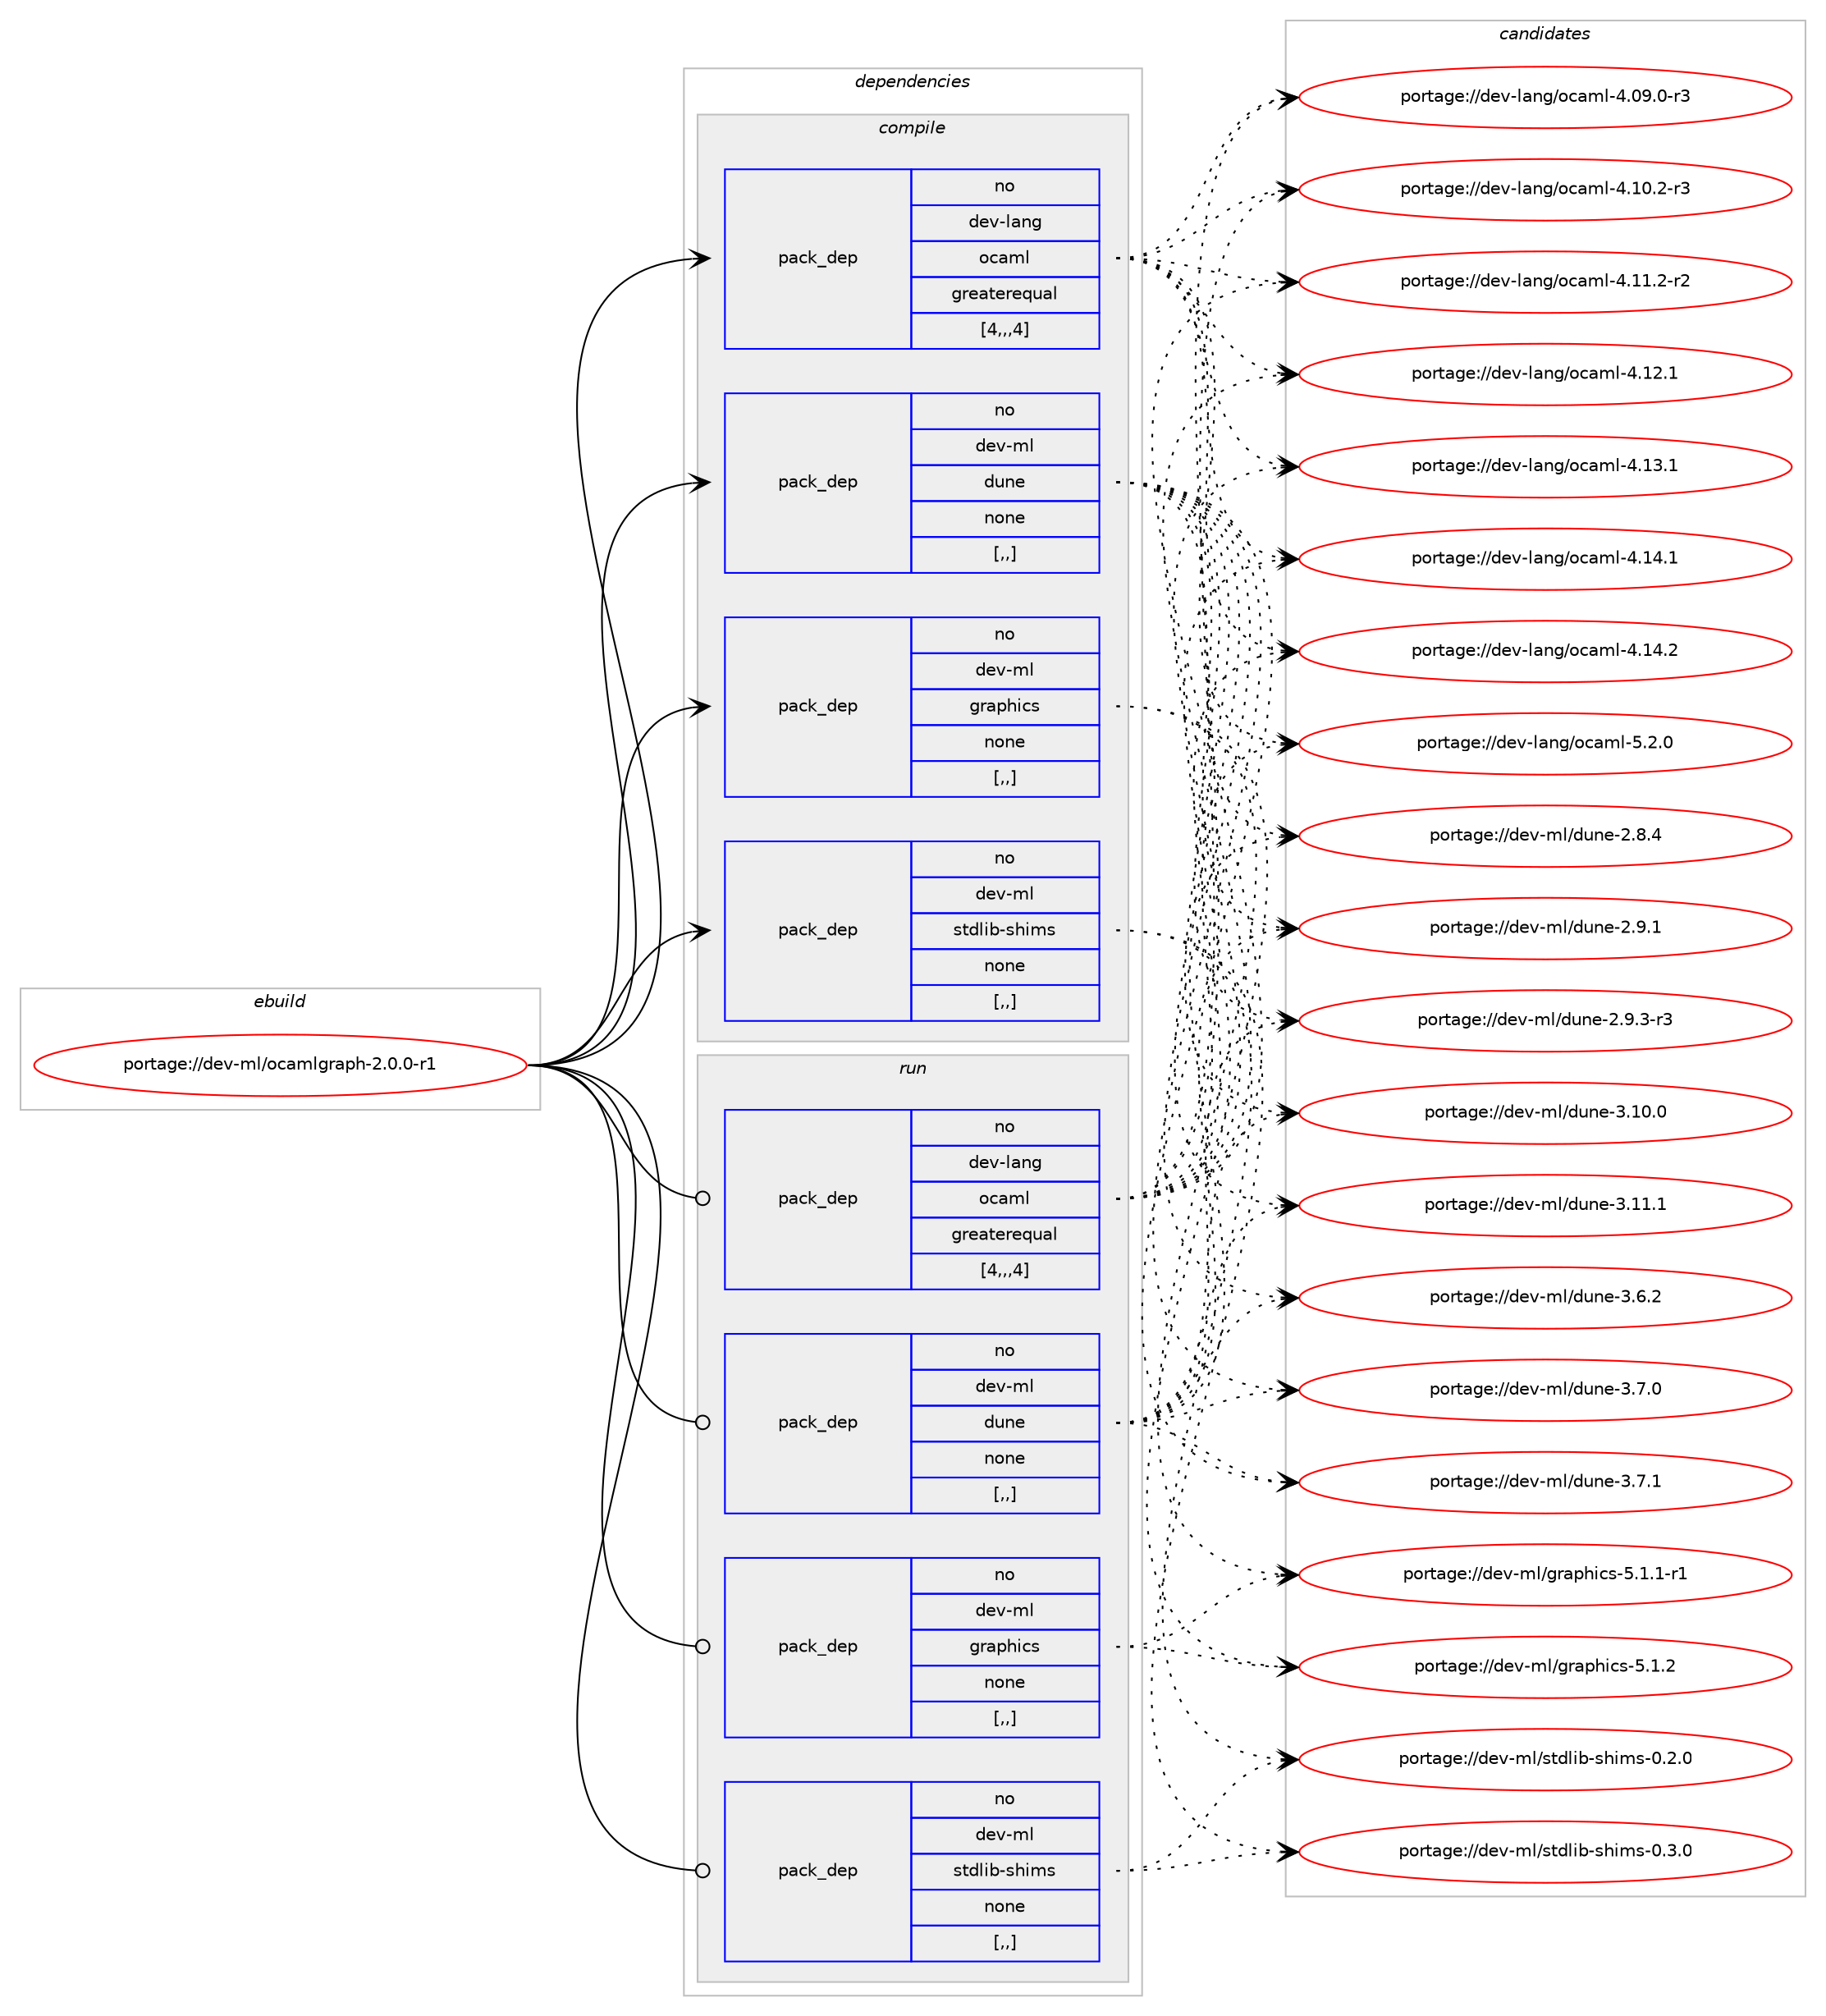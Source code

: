 digraph prolog {

# *************
# Graph options
# *************

newrank=true;
concentrate=true;
compound=true;
graph [rankdir=LR,fontname=Helvetica,fontsize=10,ranksep=1.5];#, ranksep=2.5, nodesep=0.2];
edge  [arrowhead=vee];
node  [fontname=Helvetica,fontsize=10];

# **********
# The ebuild
# **********

subgraph cluster_leftcol {
color=gray;
rank=same;
label=<<i>ebuild</i>>;
id [label="portage://dev-ml/ocamlgraph-2.0.0-r1", color=red, width=4, href="../dev-ml/ocamlgraph-2.0.0-r1.svg"];
}

# ****************
# The dependencies
# ****************

subgraph cluster_midcol {
color=gray;
label=<<i>dependencies</i>>;
subgraph cluster_compile {
fillcolor="#eeeeee";
style=filled;
label=<<i>compile</i>>;
subgraph pack88118 {
dependency118126 [label=<<TABLE BORDER="0" CELLBORDER="1" CELLSPACING="0" CELLPADDING="4" WIDTH="220"><TR><TD ROWSPAN="6" CELLPADDING="30">pack_dep</TD></TR><TR><TD WIDTH="110">no</TD></TR><TR><TD>dev-lang</TD></TR><TR><TD>ocaml</TD></TR><TR><TD>greaterequal</TD></TR><TR><TD>[4,,,4]</TD></TR></TABLE>>, shape=none, color=blue];
}
id:e -> dependency118126:w [weight=20,style="solid",arrowhead="vee"];
subgraph pack88119 {
dependency118127 [label=<<TABLE BORDER="0" CELLBORDER="1" CELLSPACING="0" CELLPADDING="4" WIDTH="220"><TR><TD ROWSPAN="6" CELLPADDING="30">pack_dep</TD></TR><TR><TD WIDTH="110">no</TD></TR><TR><TD>dev-ml</TD></TR><TR><TD>dune</TD></TR><TR><TD>none</TD></TR><TR><TD>[,,]</TD></TR></TABLE>>, shape=none, color=blue];
}
id:e -> dependency118127:w [weight=20,style="solid",arrowhead="vee"];
subgraph pack88120 {
dependency118128 [label=<<TABLE BORDER="0" CELLBORDER="1" CELLSPACING="0" CELLPADDING="4" WIDTH="220"><TR><TD ROWSPAN="6" CELLPADDING="30">pack_dep</TD></TR><TR><TD WIDTH="110">no</TD></TR><TR><TD>dev-ml</TD></TR><TR><TD>graphics</TD></TR><TR><TD>none</TD></TR><TR><TD>[,,]</TD></TR></TABLE>>, shape=none, color=blue];
}
id:e -> dependency118128:w [weight=20,style="solid",arrowhead="vee"];
subgraph pack88121 {
dependency118129 [label=<<TABLE BORDER="0" CELLBORDER="1" CELLSPACING="0" CELLPADDING="4" WIDTH="220"><TR><TD ROWSPAN="6" CELLPADDING="30">pack_dep</TD></TR><TR><TD WIDTH="110">no</TD></TR><TR><TD>dev-ml</TD></TR><TR><TD>stdlib-shims</TD></TR><TR><TD>none</TD></TR><TR><TD>[,,]</TD></TR></TABLE>>, shape=none, color=blue];
}
id:e -> dependency118129:w [weight=20,style="solid",arrowhead="vee"];
}
subgraph cluster_compileandrun {
fillcolor="#eeeeee";
style=filled;
label=<<i>compile and run</i>>;
}
subgraph cluster_run {
fillcolor="#eeeeee";
style=filled;
label=<<i>run</i>>;
subgraph pack88122 {
dependency118130 [label=<<TABLE BORDER="0" CELLBORDER="1" CELLSPACING="0" CELLPADDING="4" WIDTH="220"><TR><TD ROWSPAN="6" CELLPADDING="30">pack_dep</TD></TR><TR><TD WIDTH="110">no</TD></TR><TR><TD>dev-lang</TD></TR><TR><TD>ocaml</TD></TR><TR><TD>greaterequal</TD></TR><TR><TD>[4,,,4]</TD></TR></TABLE>>, shape=none, color=blue];
}
id:e -> dependency118130:w [weight=20,style="solid",arrowhead="odot"];
subgraph pack88123 {
dependency118131 [label=<<TABLE BORDER="0" CELLBORDER="1" CELLSPACING="0" CELLPADDING="4" WIDTH="220"><TR><TD ROWSPAN="6" CELLPADDING="30">pack_dep</TD></TR><TR><TD WIDTH="110">no</TD></TR><TR><TD>dev-ml</TD></TR><TR><TD>dune</TD></TR><TR><TD>none</TD></TR><TR><TD>[,,]</TD></TR></TABLE>>, shape=none, color=blue];
}
id:e -> dependency118131:w [weight=20,style="solid",arrowhead="odot"];
subgraph pack88124 {
dependency118132 [label=<<TABLE BORDER="0" CELLBORDER="1" CELLSPACING="0" CELLPADDING="4" WIDTH="220"><TR><TD ROWSPAN="6" CELLPADDING="30">pack_dep</TD></TR><TR><TD WIDTH="110">no</TD></TR><TR><TD>dev-ml</TD></TR><TR><TD>graphics</TD></TR><TR><TD>none</TD></TR><TR><TD>[,,]</TD></TR></TABLE>>, shape=none, color=blue];
}
id:e -> dependency118132:w [weight=20,style="solid",arrowhead="odot"];
subgraph pack88125 {
dependency118133 [label=<<TABLE BORDER="0" CELLBORDER="1" CELLSPACING="0" CELLPADDING="4" WIDTH="220"><TR><TD ROWSPAN="6" CELLPADDING="30">pack_dep</TD></TR><TR><TD WIDTH="110">no</TD></TR><TR><TD>dev-ml</TD></TR><TR><TD>stdlib-shims</TD></TR><TR><TD>none</TD></TR><TR><TD>[,,]</TD></TR></TABLE>>, shape=none, color=blue];
}
id:e -> dependency118133:w [weight=20,style="solid",arrowhead="odot"];
}
}

# **************
# The candidates
# **************

subgraph cluster_choices {
rank=same;
color=gray;
label=<<i>candidates</i>>;

subgraph choice88118 {
color=black;
nodesep=1;
choice1001011184510897110103471119997109108455246485746484511451 [label="portage://dev-lang/ocaml-4.09.0-r3", color=red, width=4,href="../dev-lang/ocaml-4.09.0-r3.svg"];
choice1001011184510897110103471119997109108455246494846504511451 [label="portage://dev-lang/ocaml-4.10.2-r3", color=red, width=4,href="../dev-lang/ocaml-4.10.2-r3.svg"];
choice1001011184510897110103471119997109108455246494946504511450 [label="portage://dev-lang/ocaml-4.11.2-r2", color=red, width=4,href="../dev-lang/ocaml-4.11.2-r2.svg"];
choice100101118451089711010347111999710910845524649504649 [label="portage://dev-lang/ocaml-4.12.1", color=red, width=4,href="../dev-lang/ocaml-4.12.1.svg"];
choice100101118451089711010347111999710910845524649514649 [label="portage://dev-lang/ocaml-4.13.1", color=red, width=4,href="../dev-lang/ocaml-4.13.1.svg"];
choice100101118451089711010347111999710910845524649524649 [label="portage://dev-lang/ocaml-4.14.1", color=red, width=4,href="../dev-lang/ocaml-4.14.1.svg"];
choice100101118451089711010347111999710910845524649524650 [label="portage://dev-lang/ocaml-4.14.2", color=red, width=4,href="../dev-lang/ocaml-4.14.2.svg"];
choice1001011184510897110103471119997109108455346504648 [label="portage://dev-lang/ocaml-5.2.0", color=red, width=4,href="../dev-lang/ocaml-5.2.0.svg"];
dependency118126:e -> choice1001011184510897110103471119997109108455246485746484511451:w [style=dotted,weight="100"];
dependency118126:e -> choice1001011184510897110103471119997109108455246494846504511451:w [style=dotted,weight="100"];
dependency118126:e -> choice1001011184510897110103471119997109108455246494946504511450:w [style=dotted,weight="100"];
dependency118126:e -> choice100101118451089711010347111999710910845524649504649:w [style=dotted,weight="100"];
dependency118126:e -> choice100101118451089711010347111999710910845524649514649:w [style=dotted,weight="100"];
dependency118126:e -> choice100101118451089711010347111999710910845524649524649:w [style=dotted,weight="100"];
dependency118126:e -> choice100101118451089711010347111999710910845524649524650:w [style=dotted,weight="100"];
dependency118126:e -> choice1001011184510897110103471119997109108455346504648:w [style=dotted,weight="100"];
}
subgraph choice88119 {
color=black;
nodesep=1;
choice1001011184510910847100117110101455046564652 [label="portage://dev-ml/dune-2.8.4", color=red, width=4,href="../dev-ml/dune-2.8.4.svg"];
choice1001011184510910847100117110101455046574649 [label="portage://dev-ml/dune-2.9.1", color=red, width=4,href="../dev-ml/dune-2.9.1.svg"];
choice10010111845109108471001171101014550465746514511451 [label="portage://dev-ml/dune-2.9.3-r3", color=red, width=4,href="../dev-ml/dune-2.9.3-r3.svg"];
choice100101118451091084710011711010145514649484648 [label="portage://dev-ml/dune-3.10.0", color=red, width=4,href="../dev-ml/dune-3.10.0.svg"];
choice100101118451091084710011711010145514649494649 [label="portage://dev-ml/dune-3.11.1", color=red, width=4,href="../dev-ml/dune-3.11.1.svg"];
choice1001011184510910847100117110101455146544650 [label="portage://dev-ml/dune-3.6.2", color=red, width=4,href="../dev-ml/dune-3.6.2.svg"];
choice1001011184510910847100117110101455146554648 [label="portage://dev-ml/dune-3.7.0", color=red, width=4,href="../dev-ml/dune-3.7.0.svg"];
choice1001011184510910847100117110101455146554649 [label="portage://dev-ml/dune-3.7.1", color=red, width=4,href="../dev-ml/dune-3.7.1.svg"];
dependency118127:e -> choice1001011184510910847100117110101455046564652:w [style=dotted,weight="100"];
dependency118127:e -> choice1001011184510910847100117110101455046574649:w [style=dotted,weight="100"];
dependency118127:e -> choice10010111845109108471001171101014550465746514511451:w [style=dotted,weight="100"];
dependency118127:e -> choice100101118451091084710011711010145514649484648:w [style=dotted,weight="100"];
dependency118127:e -> choice100101118451091084710011711010145514649494649:w [style=dotted,weight="100"];
dependency118127:e -> choice1001011184510910847100117110101455146544650:w [style=dotted,weight="100"];
dependency118127:e -> choice1001011184510910847100117110101455146554648:w [style=dotted,weight="100"];
dependency118127:e -> choice1001011184510910847100117110101455146554649:w [style=dotted,weight="100"];
}
subgraph choice88120 {
color=black;
nodesep=1;
choice100101118451091084710311497112104105991154553464946494511449 [label="portage://dev-ml/graphics-5.1.1-r1", color=red, width=4,href="../dev-ml/graphics-5.1.1-r1.svg"];
choice10010111845109108471031149711210410599115455346494650 [label="portage://dev-ml/graphics-5.1.2", color=red, width=4,href="../dev-ml/graphics-5.1.2.svg"];
dependency118128:e -> choice100101118451091084710311497112104105991154553464946494511449:w [style=dotted,weight="100"];
dependency118128:e -> choice10010111845109108471031149711210410599115455346494650:w [style=dotted,weight="100"];
}
subgraph choice88121 {
color=black;
nodesep=1;
choice10010111845109108471151161001081059845115104105109115454846504648 [label="portage://dev-ml/stdlib-shims-0.2.0", color=red, width=4,href="../dev-ml/stdlib-shims-0.2.0.svg"];
choice10010111845109108471151161001081059845115104105109115454846514648 [label="portage://dev-ml/stdlib-shims-0.3.0", color=red, width=4,href="../dev-ml/stdlib-shims-0.3.0.svg"];
dependency118129:e -> choice10010111845109108471151161001081059845115104105109115454846504648:w [style=dotted,weight="100"];
dependency118129:e -> choice10010111845109108471151161001081059845115104105109115454846514648:w [style=dotted,weight="100"];
}
subgraph choice88122 {
color=black;
nodesep=1;
choice1001011184510897110103471119997109108455246485746484511451 [label="portage://dev-lang/ocaml-4.09.0-r3", color=red, width=4,href="../dev-lang/ocaml-4.09.0-r3.svg"];
choice1001011184510897110103471119997109108455246494846504511451 [label="portage://dev-lang/ocaml-4.10.2-r3", color=red, width=4,href="../dev-lang/ocaml-4.10.2-r3.svg"];
choice1001011184510897110103471119997109108455246494946504511450 [label="portage://dev-lang/ocaml-4.11.2-r2", color=red, width=4,href="../dev-lang/ocaml-4.11.2-r2.svg"];
choice100101118451089711010347111999710910845524649504649 [label="portage://dev-lang/ocaml-4.12.1", color=red, width=4,href="../dev-lang/ocaml-4.12.1.svg"];
choice100101118451089711010347111999710910845524649514649 [label="portage://dev-lang/ocaml-4.13.1", color=red, width=4,href="../dev-lang/ocaml-4.13.1.svg"];
choice100101118451089711010347111999710910845524649524649 [label="portage://dev-lang/ocaml-4.14.1", color=red, width=4,href="../dev-lang/ocaml-4.14.1.svg"];
choice100101118451089711010347111999710910845524649524650 [label="portage://dev-lang/ocaml-4.14.2", color=red, width=4,href="../dev-lang/ocaml-4.14.2.svg"];
choice1001011184510897110103471119997109108455346504648 [label="portage://dev-lang/ocaml-5.2.0", color=red, width=4,href="../dev-lang/ocaml-5.2.0.svg"];
dependency118130:e -> choice1001011184510897110103471119997109108455246485746484511451:w [style=dotted,weight="100"];
dependency118130:e -> choice1001011184510897110103471119997109108455246494846504511451:w [style=dotted,weight="100"];
dependency118130:e -> choice1001011184510897110103471119997109108455246494946504511450:w [style=dotted,weight="100"];
dependency118130:e -> choice100101118451089711010347111999710910845524649504649:w [style=dotted,weight="100"];
dependency118130:e -> choice100101118451089711010347111999710910845524649514649:w [style=dotted,weight="100"];
dependency118130:e -> choice100101118451089711010347111999710910845524649524649:w [style=dotted,weight="100"];
dependency118130:e -> choice100101118451089711010347111999710910845524649524650:w [style=dotted,weight="100"];
dependency118130:e -> choice1001011184510897110103471119997109108455346504648:w [style=dotted,weight="100"];
}
subgraph choice88123 {
color=black;
nodesep=1;
choice1001011184510910847100117110101455046564652 [label="portage://dev-ml/dune-2.8.4", color=red, width=4,href="../dev-ml/dune-2.8.4.svg"];
choice1001011184510910847100117110101455046574649 [label="portage://dev-ml/dune-2.9.1", color=red, width=4,href="../dev-ml/dune-2.9.1.svg"];
choice10010111845109108471001171101014550465746514511451 [label="portage://dev-ml/dune-2.9.3-r3", color=red, width=4,href="../dev-ml/dune-2.9.3-r3.svg"];
choice100101118451091084710011711010145514649484648 [label="portage://dev-ml/dune-3.10.0", color=red, width=4,href="../dev-ml/dune-3.10.0.svg"];
choice100101118451091084710011711010145514649494649 [label="portage://dev-ml/dune-3.11.1", color=red, width=4,href="../dev-ml/dune-3.11.1.svg"];
choice1001011184510910847100117110101455146544650 [label="portage://dev-ml/dune-3.6.2", color=red, width=4,href="../dev-ml/dune-3.6.2.svg"];
choice1001011184510910847100117110101455146554648 [label="portage://dev-ml/dune-3.7.0", color=red, width=4,href="../dev-ml/dune-3.7.0.svg"];
choice1001011184510910847100117110101455146554649 [label="portage://dev-ml/dune-3.7.1", color=red, width=4,href="../dev-ml/dune-3.7.1.svg"];
dependency118131:e -> choice1001011184510910847100117110101455046564652:w [style=dotted,weight="100"];
dependency118131:e -> choice1001011184510910847100117110101455046574649:w [style=dotted,weight="100"];
dependency118131:e -> choice10010111845109108471001171101014550465746514511451:w [style=dotted,weight="100"];
dependency118131:e -> choice100101118451091084710011711010145514649484648:w [style=dotted,weight="100"];
dependency118131:e -> choice100101118451091084710011711010145514649494649:w [style=dotted,weight="100"];
dependency118131:e -> choice1001011184510910847100117110101455146544650:w [style=dotted,weight="100"];
dependency118131:e -> choice1001011184510910847100117110101455146554648:w [style=dotted,weight="100"];
dependency118131:e -> choice1001011184510910847100117110101455146554649:w [style=dotted,weight="100"];
}
subgraph choice88124 {
color=black;
nodesep=1;
choice100101118451091084710311497112104105991154553464946494511449 [label="portage://dev-ml/graphics-5.1.1-r1", color=red, width=4,href="../dev-ml/graphics-5.1.1-r1.svg"];
choice10010111845109108471031149711210410599115455346494650 [label="portage://dev-ml/graphics-5.1.2", color=red, width=4,href="../dev-ml/graphics-5.1.2.svg"];
dependency118132:e -> choice100101118451091084710311497112104105991154553464946494511449:w [style=dotted,weight="100"];
dependency118132:e -> choice10010111845109108471031149711210410599115455346494650:w [style=dotted,weight="100"];
}
subgraph choice88125 {
color=black;
nodesep=1;
choice10010111845109108471151161001081059845115104105109115454846504648 [label="portage://dev-ml/stdlib-shims-0.2.0", color=red, width=4,href="../dev-ml/stdlib-shims-0.2.0.svg"];
choice10010111845109108471151161001081059845115104105109115454846514648 [label="portage://dev-ml/stdlib-shims-0.3.0", color=red, width=4,href="../dev-ml/stdlib-shims-0.3.0.svg"];
dependency118133:e -> choice10010111845109108471151161001081059845115104105109115454846504648:w [style=dotted,weight="100"];
dependency118133:e -> choice10010111845109108471151161001081059845115104105109115454846514648:w [style=dotted,weight="100"];
}
}

}
